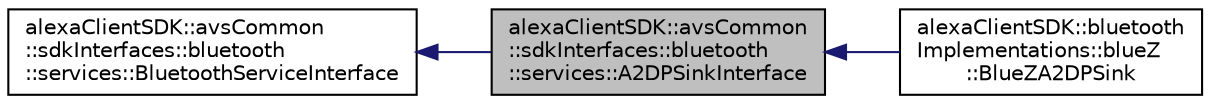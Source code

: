 digraph "alexaClientSDK::avsCommon::sdkInterfaces::bluetooth::services::A2DPSinkInterface"
{
 // LATEX_PDF_SIZE
  edge [fontname="Helvetica",fontsize="10",labelfontname="Helvetica",labelfontsize="10"];
  node [fontname="Helvetica",fontsize="10",shape=record];
  rankdir="LR";
  Node1 [label="alexaClientSDK::avsCommon\l::sdkInterfaces::bluetooth\l::services::A2DPSinkInterface",height=0.2,width=0.4,color="black", fillcolor="grey75", style="filled", fontcolor="black",tooltip=" "];
  Node2 -> Node1 [dir="back",color="midnightblue",fontsize="10",style="solid",fontname="Helvetica"];
  Node2 [label="alexaClientSDK::avsCommon\l::sdkInterfaces::bluetooth\l::services::BluetoothServiceInterface",height=0.2,width=0.4,color="black", fillcolor="white", style="filled",URL="$classalexa_client_s_d_k_1_1avs_common_1_1sdk_interfaces_1_1bluetooth_1_1services_1_1_bluetooth_service_interface.html",tooltip=" "];
  Node1 -> Node3 [dir="back",color="midnightblue",fontsize="10",style="solid",fontname="Helvetica"];
  Node3 [label="alexaClientSDK::bluetooth\lImplementations::blueZ\l::BlueZA2DPSink",height=0.2,width=0.4,color="black", fillcolor="white", style="filled",URL="$classalexa_client_s_d_k_1_1bluetooth_implementations_1_1blue_z_1_1_blue_z_a2_d_p_sink.html",tooltip=" "];
}
